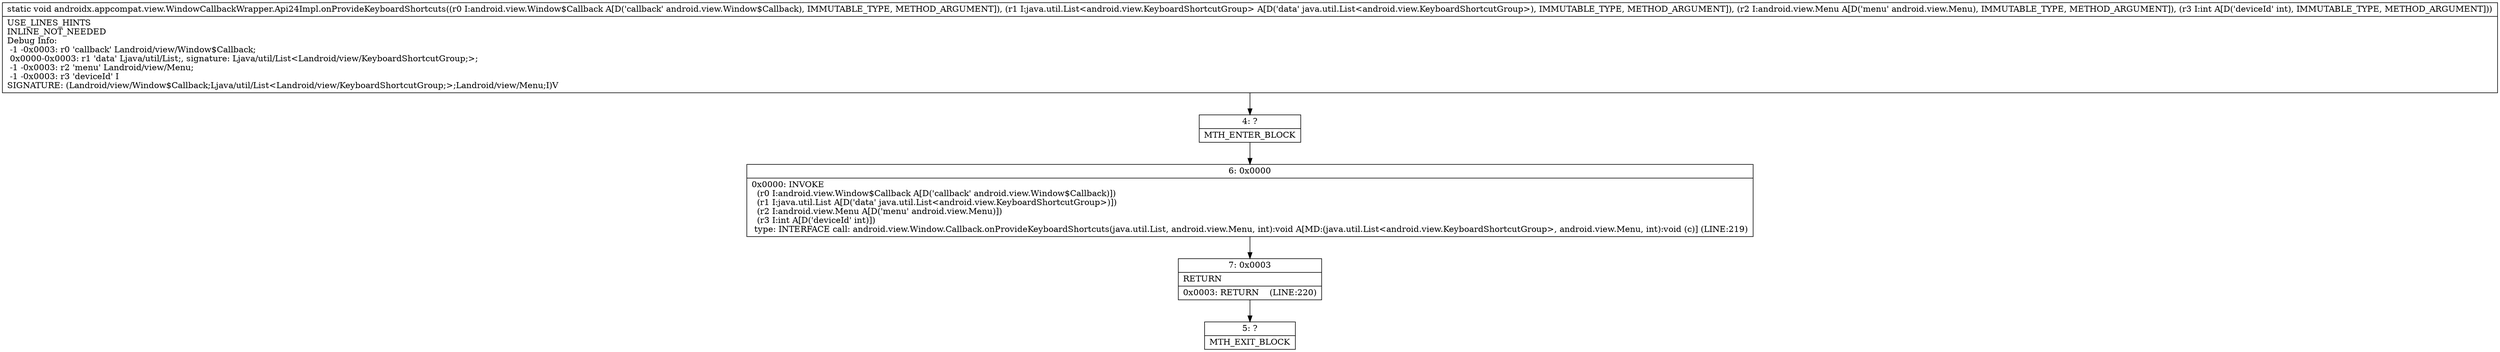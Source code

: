 digraph "CFG forandroidx.appcompat.view.WindowCallbackWrapper.Api24Impl.onProvideKeyboardShortcuts(Landroid\/view\/Window$Callback;Ljava\/util\/List;Landroid\/view\/Menu;I)V" {
Node_4 [shape=record,label="{4\:\ ?|MTH_ENTER_BLOCK\l}"];
Node_6 [shape=record,label="{6\:\ 0x0000|0x0000: INVOKE  \l  (r0 I:android.view.Window$Callback A[D('callback' android.view.Window$Callback)])\l  (r1 I:java.util.List A[D('data' java.util.List\<android.view.KeyboardShortcutGroup\>)])\l  (r2 I:android.view.Menu A[D('menu' android.view.Menu)])\l  (r3 I:int A[D('deviceId' int)])\l type: INTERFACE call: android.view.Window.Callback.onProvideKeyboardShortcuts(java.util.List, android.view.Menu, int):void A[MD:(java.util.List\<android.view.KeyboardShortcutGroup\>, android.view.Menu, int):void (c)] (LINE:219)\l}"];
Node_7 [shape=record,label="{7\:\ 0x0003|RETURN\l|0x0003: RETURN    (LINE:220)\l}"];
Node_5 [shape=record,label="{5\:\ ?|MTH_EXIT_BLOCK\l}"];
MethodNode[shape=record,label="{static void androidx.appcompat.view.WindowCallbackWrapper.Api24Impl.onProvideKeyboardShortcuts((r0 I:android.view.Window$Callback A[D('callback' android.view.Window$Callback), IMMUTABLE_TYPE, METHOD_ARGUMENT]), (r1 I:java.util.List\<android.view.KeyboardShortcutGroup\> A[D('data' java.util.List\<android.view.KeyboardShortcutGroup\>), IMMUTABLE_TYPE, METHOD_ARGUMENT]), (r2 I:android.view.Menu A[D('menu' android.view.Menu), IMMUTABLE_TYPE, METHOD_ARGUMENT]), (r3 I:int A[D('deviceId' int), IMMUTABLE_TYPE, METHOD_ARGUMENT]))  | USE_LINES_HINTS\lINLINE_NOT_NEEDED\lDebug Info:\l  \-1 \-0x0003: r0 'callback' Landroid\/view\/Window$Callback;\l  0x0000\-0x0003: r1 'data' Ljava\/util\/List;, signature: Ljava\/util\/List\<Landroid\/view\/KeyboardShortcutGroup;\>;\l  \-1 \-0x0003: r2 'menu' Landroid\/view\/Menu;\l  \-1 \-0x0003: r3 'deviceId' I\lSIGNATURE: (Landroid\/view\/Window$Callback;Ljava\/util\/List\<Landroid\/view\/KeyboardShortcutGroup;\>;Landroid\/view\/Menu;I)V\l}"];
MethodNode -> Node_4;Node_4 -> Node_6;
Node_6 -> Node_7;
Node_7 -> Node_5;
}

